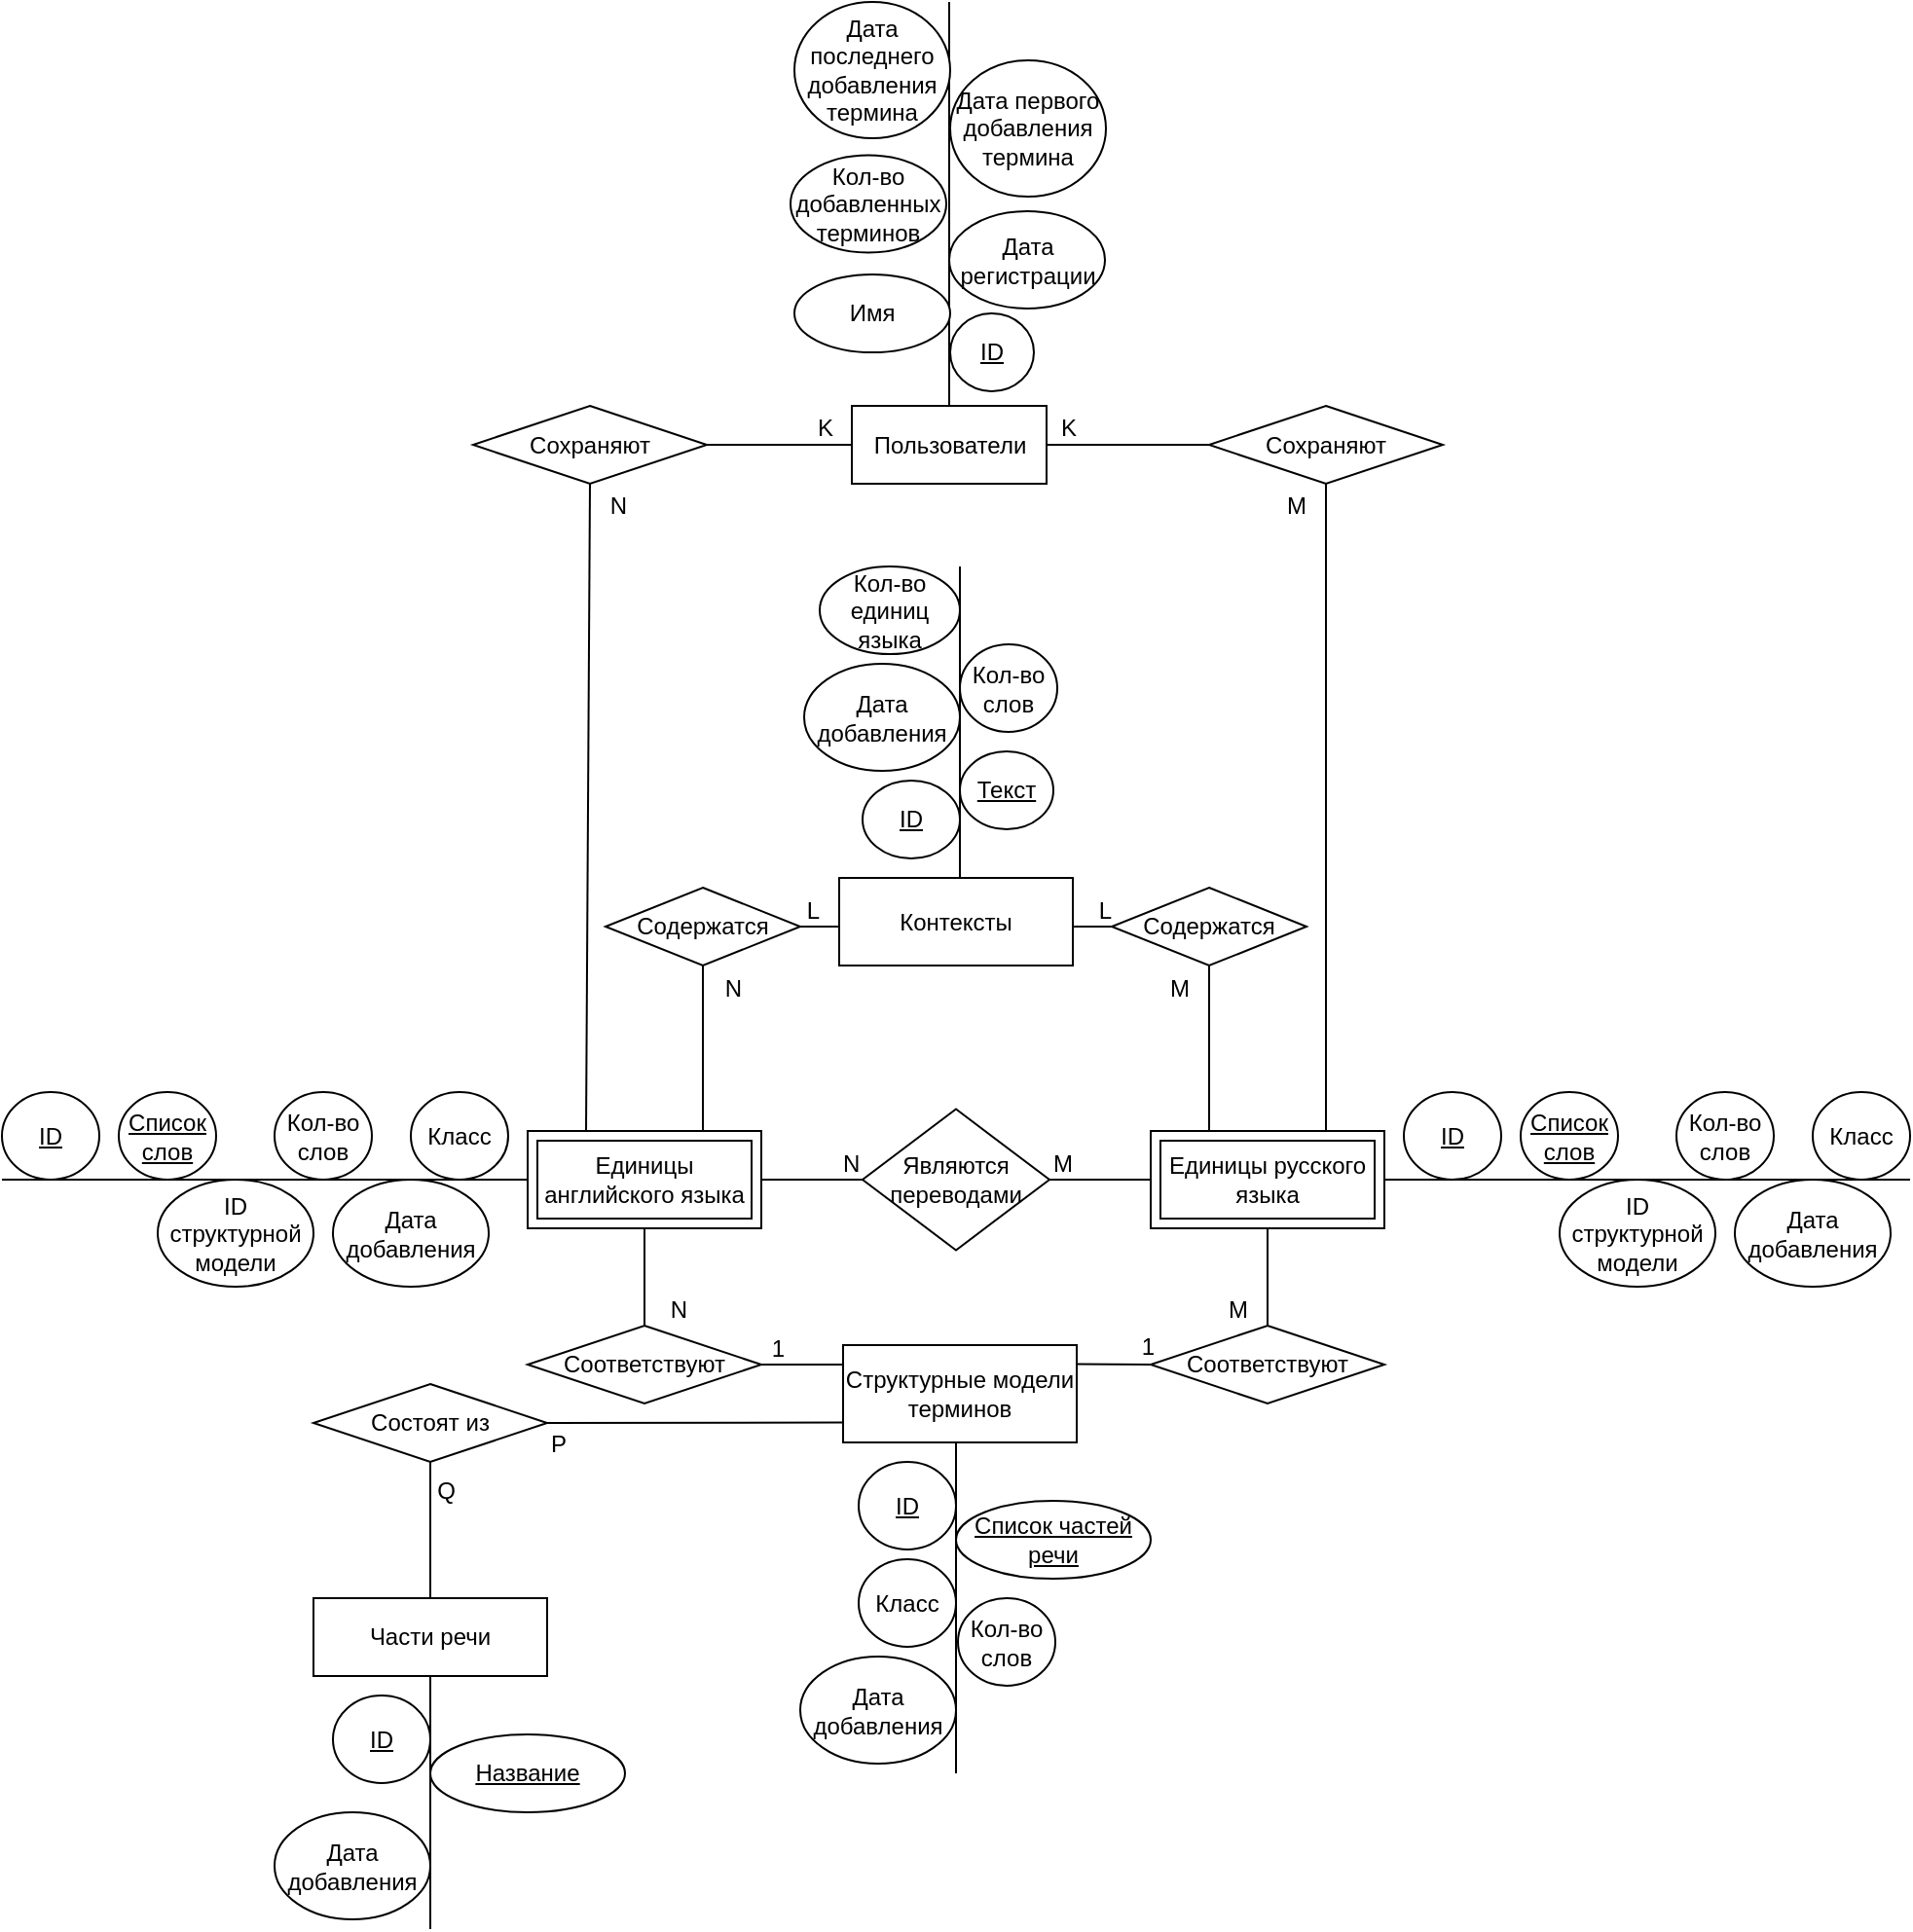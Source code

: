 <mxfile version="20.5.1" type="device"><diagram id="244mS9zNh_xSva6xnjS1" name="Страница 1"><mxGraphModel dx="2074" dy="1879" grid="1" gridSize="10" guides="1" tooltips="1" connect="1" arrows="1" fold="1" page="1" pageScale="1" pageWidth="827" pageHeight="1169" math="0" shadow="0"><root><mxCell id="0"/><mxCell id="1" parent="0"/><mxCell id="MEnZoygMXlPPVWilbi8o-1" value="Единицы английского языка" style="shape=ext;margin=3;double=1;whiteSpace=wrap;html=1;align=center;" parent="1" vertex="1"><mxGeometry x="200" y="280" width="120" height="50" as="geometry"/></mxCell><mxCell id="MEnZoygMXlPPVWilbi8o-2" value="Единицы русского языка" style="shape=ext;margin=3;double=1;whiteSpace=wrap;html=1;align=center;" parent="1" vertex="1"><mxGeometry x="520" y="280" width="120" height="50" as="geometry"/></mxCell><mxCell id="MEnZoygMXlPPVWilbi8o-4" value="Соответствуют" style="shape=rhombus;perimeter=rhombusPerimeter;whiteSpace=wrap;html=1;align=center;" parent="1" vertex="1"><mxGeometry x="200" y="380" width="120" height="40" as="geometry"/></mxCell><mxCell id="MEnZoygMXlPPVWilbi8o-9" value="Соответствуют" style="shape=rhombus;perimeter=rhombusPerimeter;whiteSpace=wrap;html=1;align=center;" parent="1" vertex="1"><mxGeometry x="520" y="380" width="120" height="40" as="geometry"/></mxCell><mxCell id="MEnZoygMXlPPVWilbi8o-14" value="" style="endArrow=none;html=1;rounded=0;exitX=1;exitY=0.5;exitDx=0;exitDy=0;exitPerimeter=0;entryX=0;entryY=0.2;entryDx=0;entryDy=0;entryPerimeter=0;" parent="1" source="MEnZoygMXlPPVWilbi8o-4" edge="1"><mxGeometry relative="1" as="geometry"><mxPoint x="320" y="419.8" as="sourcePoint"/><mxPoint x="362" y="400" as="targetPoint"/></mxGeometry></mxCell><mxCell id="MEnZoygMXlPPVWilbi8o-15" value="1" style="resizable=0;html=1;align=right;verticalAlign=bottom;" parent="MEnZoygMXlPPVWilbi8o-14" connectable="0" vertex="1"><mxGeometry x="1" relative="1" as="geometry"><mxPoint x="-30" as="offset"/></mxGeometry></mxCell><mxCell id="MEnZoygMXlPPVWilbi8o-16" value="" style="endArrow=none;html=1;rounded=0;exitX=0.5;exitY=0;exitDx=0;exitDy=0;entryX=0.5;entryY=1;entryDx=0;entryDy=0;" parent="1" source="MEnZoygMXlPPVWilbi8o-4" target="MEnZoygMXlPPVWilbi8o-1" edge="1"><mxGeometry relative="1" as="geometry"><mxPoint x="254" y="350" as="sourcePoint"/><mxPoint x="414" y="350" as="targetPoint"/></mxGeometry></mxCell><mxCell id="MEnZoygMXlPPVWilbi8o-17" value="N" style="resizable=0;html=1;align=right;verticalAlign=bottom;" parent="MEnZoygMXlPPVWilbi8o-16" connectable="0" vertex="1"><mxGeometry x="1" relative="1" as="geometry"><mxPoint x="22" y="50" as="offset"/></mxGeometry></mxCell><mxCell id="MEnZoygMXlPPVWilbi8o-18" value="" style="endArrow=none;html=1;rounded=0;entryX=0.5;entryY=1;entryDx=0;entryDy=0;exitX=0.5;exitY=0;exitDx=0;exitDy=0;" parent="1" source="MEnZoygMXlPPVWilbi8o-9" target="MEnZoygMXlPPVWilbi8o-2" edge="1"><mxGeometry relative="1" as="geometry"><mxPoint x="560" y="380" as="sourcePoint"/><mxPoint x="499.8" y="330" as="targetPoint"/></mxGeometry></mxCell><mxCell id="MEnZoygMXlPPVWilbi8o-19" value="M" style="resizable=0;html=1;align=right;verticalAlign=bottom;" parent="MEnZoygMXlPPVWilbi8o-18" connectable="0" vertex="1"><mxGeometry x="1" relative="1" as="geometry"><mxPoint x="-10" y="50" as="offset"/></mxGeometry></mxCell><mxCell id="MEnZoygMXlPPVWilbi8o-20" value="" style="endArrow=none;html=1;rounded=0;exitX=0;exitY=0.5;exitDx=0;exitDy=0;entryX=0.999;entryY=0.196;entryDx=0;entryDy=0;entryPerimeter=0;" parent="1" source="MEnZoygMXlPPVWilbi8o-9" edge="1"><mxGeometry relative="1" as="geometry"><mxPoint x="490" y="410.0" as="sourcePoint"/><mxPoint x="481.88" y="399.8" as="targetPoint"/></mxGeometry></mxCell><mxCell id="MEnZoygMXlPPVWilbi8o-21" value="1" style="resizable=0;html=1;align=right;verticalAlign=bottom;" parent="MEnZoygMXlPPVWilbi8o-20" connectable="0" vertex="1"><mxGeometry x="1" relative="1" as="geometry"><mxPoint x="40" as="offset"/></mxGeometry></mxCell><mxCell id="MEnZoygMXlPPVWilbi8o-22" value="" style="endArrow=none;html=1;rounded=0;entryX=1;entryY=0.5;entryDx=0;entryDy=0;exitX=0;exitY=0.5;exitDx=0;exitDy=0;" parent="1" source="MEnZoygMXlPPVWilbi8o-38" target="MEnZoygMXlPPVWilbi8o-1" edge="1"><mxGeometry relative="1" as="geometry"><mxPoint x="380" y="320" as="sourcePoint"/><mxPoint x="540" y="320" as="targetPoint"/></mxGeometry></mxCell><mxCell id="MEnZoygMXlPPVWilbi8o-25" value="N" style="resizable=0;html=1;align=left;verticalAlign=bottom;direction=west;" parent="1" connectable="0" vertex="1"><mxGeometry x="360" y="305" as="geometry"/></mxCell><mxCell id="MEnZoygMXlPPVWilbi8o-27" value="Пользователи" style="whiteSpace=wrap;html=1;align=center;" parent="1" vertex="1"><mxGeometry x="366.5" y="-92.5" width="100" height="40" as="geometry"/></mxCell><mxCell id="MEnZoygMXlPPVWilbi8o-28" value="Сохраняют" style="shape=rhombus;perimeter=rhombusPerimeter;whiteSpace=wrap;html=1;align=center;" parent="1" vertex="1"><mxGeometry x="172" y="-92.5" width="120" height="40" as="geometry"/></mxCell><mxCell id="MEnZoygMXlPPVWilbi8o-29" value="" style="endArrow=none;html=1;rounded=0;exitX=1;exitY=0.5;exitDx=0;exitDy=0;entryX=0;entryY=0.5;entryDx=0;entryDy=0;" parent="1" source="MEnZoygMXlPPVWilbi8o-28" target="MEnZoygMXlPPVWilbi8o-27" edge="1"><mxGeometry relative="1" as="geometry"><mxPoint x="326" y="-70.2" as="sourcePoint"/><mxPoint x="366" y="-70.2" as="targetPoint"/></mxGeometry></mxCell><mxCell id="MEnZoygMXlPPVWilbi8o-30" value="K" style="resizable=0;html=1;align=right;verticalAlign=bottom;" parent="MEnZoygMXlPPVWilbi8o-29" connectable="0" vertex="1"><mxGeometry x="1" relative="1" as="geometry"><mxPoint x="-9" as="offset"/></mxGeometry></mxCell><mxCell id="MEnZoygMXlPPVWilbi8o-31" value="" style="endArrow=none;html=1;rounded=0;entryX=0.5;entryY=1;entryDx=0;entryDy=0;exitX=0.25;exitY=0;exitDx=0;exitDy=0;" parent="1" source="MEnZoygMXlPPVWilbi8o-1" target="MEnZoygMXlPPVWilbi8o-28" edge="1"><mxGeometry relative="1" as="geometry"><mxPoint x="220" y="260" as="sourcePoint"/><mxPoint x="270" y="200" as="targetPoint"/></mxGeometry></mxCell><mxCell id="MEnZoygMXlPPVWilbi8o-32" value="N" style="resizable=0;html=1;align=right;verticalAlign=bottom;" parent="MEnZoygMXlPPVWilbi8o-31" connectable="0" vertex="1"><mxGeometry x="1" relative="1" as="geometry"><mxPoint x="20" y="20" as="offset"/></mxGeometry></mxCell><mxCell id="MEnZoygMXlPPVWilbi8o-33" value="Сохраняют" style="shape=rhombus;perimeter=rhombusPerimeter;whiteSpace=wrap;html=1;align=center;" parent="1" vertex="1"><mxGeometry x="550" y="-92.5" width="120" height="40" as="geometry"/></mxCell><mxCell id="MEnZoygMXlPPVWilbi8o-34" value="" style="endArrow=none;html=1;rounded=0;exitX=0;exitY=0.5;exitDx=0;exitDy=0;entryX=1;entryY=0.5;entryDx=0;entryDy=0;" parent="1" source="MEnZoygMXlPPVWilbi8o-33" target="MEnZoygMXlPPVWilbi8o-27" edge="1"><mxGeometry relative="1" as="geometry"><mxPoint x="502" as="sourcePoint"/><mxPoint x="546" as="targetPoint"/></mxGeometry></mxCell><mxCell id="MEnZoygMXlPPVWilbi8o-35" value="K" style="resizable=0;html=1;align=right;verticalAlign=bottom;" parent="MEnZoygMXlPPVWilbi8o-34" connectable="0" vertex="1"><mxGeometry x="1" relative="1" as="geometry"><mxPoint x="16" as="offset"/></mxGeometry></mxCell><mxCell id="MEnZoygMXlPPVWilbi8o-36" value="" style="endArrow=none;html=1;rounded=0;entryX=0.5;entryY=1;entryDx=0;entryDy=0;exitX=0.75;exitY=0;exitDx=0;exitDy=0;" parent="1" source="MEnZoygMXlPPVWilbi8o-2" target="MEnZoygMXlPPVWilbi8o-33" edge="1"><mxGeometry relative="1" as="geometry"><mxPoint x="560" y="280" as="sourcePoint"/><mxPoint x="560" y="160" as="targetPoint"/></mxGeometry></mxCell><mxCell id="MEnZoygMXlPPVWilbi8o-37" value="M" style="resizable=0;html=1;align=right;verticalAlign=bottom;" parent="MEnZoygMXlPPVWilbi8o-36" connectable="0" vertex="1"><mxGeometry x="1" relative="1" as="geometry"><mxPoint x="-10" y="20" as="offset"/></mxGeometry></mxCell><mxCell id="MEnZoygMXlPPVWilbi8o-38" value="Являются переводами" style="shape=rhombus;perimeter=rhombusPerimeter;whiteSpace=wrap;html=1;align=center;" parent="1" vertex="1"><mxGeometry x="372" y="268.75" width="96" height="72.5" as="geometry"/></mxCell><mxCell id="MEnZoygMXlPPVWilbi8o-42" value="" style="endArrow=none;html=1;rounded=0;exitX=0;exitY=0.5;exitDx=0;exitDy=0;entryX=1;entryY=0.5;entryDx=0;entryDy=0;" parent="1" source="MEnZoygMXlPPVWilbi8o-2" target="MEnZoygMXlPPVWilbi8o-38" edge="1"><mxGeometry relative="1" as="geometry"><mxPoint x="530" y="150" as="sourcePoint"/><mxPoint x="474" y="150" as="targetPoint"/></mxGeometry></mxCell><mxCell id="MEnZoygMXlPPVWilbi8o-43" value="M" style="resizable=0;html=1;align=right;verticalAlign=bottom;" parent="MEnZoygMXlPPVWilbi8o-42" connectable="0" vertex="1"><mxGeometry x="1" relative="1" as="geometry"><mxPoint x="12" as="offset"/></mxGeometry></mxCell><mxCell id="MEnZoygMXlPPVWilbi8o-44" value="" style="line;strokeWidth=1;rotatable=0;dashed=0;labelPosition=right;align=left;verticalAlign=middle;spacingTop=0;spacingLeft=6;points=[];portConstraint=eastwest;direction=south;" parent="1" vertex="1"><mxGeometry x="415" y="440" width="10" height="170" as="geometry"/></mxCell><mxCell id="MEnZoygMXlPPVWilbi8o-45" value="Список частей речи" style="ellipse;whiteSpace=wrap;html=1;align=center;fontStyle=4;" parent="1" vertex="1"><mxGeometry x="420" y="470" width="100" height="40" as="geometry"/></mxCell><mxCell id="MEnZoygMXlPPVWilbi8o-47" value="" style="line;strokeWidth=1;rotatable=0;dashed=0;labelPosition=right;align=left;verticalAlign=middle;spacingTop=0;spacingLeft=6;points=[];portConstraint=eastwest;direction=west;" parent="1" vertex="1"><mxGeometry x="-70" y="300" width="270" height="10" as="geometry"/></mxCell><mxCell id="MEnZoygMXlPPVWilbi8o-48" value="Список слов" style="ellipse;whiteSpace=wrap;html=1;align=center;fontStyle=4;direction=south;" parent="1" vertex="1"><mxGeometry x="-10" y="260" width="50" height="45" as="geometry"/></mxCell><mxCell id="MEnZoygMXlPPVWilbi8o-50" value="Кол-во&lt;br&gt;слов" style="ellipse;whiteSpace=wrap;html=1;align=center;" parent="1" vertex="1"><mxGeometry x="70" y="260" width="50" height="45" as="geometry"/></mxCell><mxCell id="MEnZoygMXlPPVWilbi8o-51" value="ID структурной&lt;br&gt;модели" style="ellipse;whiteSpace=wrap;html=1;align=center;" parent="1" vertex="1"><mxGeometry x="10" y="305" width="80" height="55" as="geometry"/></mxCell><mxCell id="MEnZoygMXlPPVWilbi8o-56" value="" style="line;strokeWidth=1;rotatable=0;dashed=0;labelPosition=right;align=left;verticalAlign=middle;spacingTop=0;spacingLeft=6;points=[];portConstraint=eastwest;direction=south;" parent="1" vertex="1"><mxGeometry x="411.5" y="-300" width="10" height="207.5" as="geometry"/></mxCell><mxCell id="MEnZoygMXlPPVWilbi8o-57" value="ID" style="ellipse;whiteSpace=wrap;html=1;align=center;fontStyle=4;" parent="1" vertex="1"><mxGeometry x="417" y="-140" width="43" height="40" as="geometry"/></mxCell><mxCell id="MEnZoygMXlPPVWilbi8o-60" value="ID" style="ellipse;whiteSpace=wrap;html=1;align=center;fontStyle=4;" parent="1" vertex="1"><mxGeometry x="370" y="450" width="50" height="45" as="geometry"/></mxCell><mxCell id="MEnZoygMXlPPVWilbi8o-62" value="Содержатся" style="shape=rhombus;perimeter=rhombusPerimeter;whiteSpace=wrap;html=1;align=center;" parent="1" vertex="1"><mxGeometry x="240" y="155" width="100" height="40" as="geometry"/></mxCell><mxCell id="MEnZoygMXlPPVWilbi8o-63" value="" style="endArrow=none;html=1;rounded=0;exitX=1;exitY=0.5;exitDx=0;exitDy=0;entryX=0;entryY=0.5;entryDx=0;entryDy=0;" parent="1" source="MEnZoygMXlPPVWilbi8o-62" edge="1"><mxGeometry relative="1" as="geometry"><mxPoint x="394" y="79.8" as="sourcePoint"/><mxPoint x="360" y="175" as="targetPoint"/></mxGeometry></mxCell><mxCell id="MEnZoygMXlPPVWilbi8o-64" value="L" style="resizable=0;html=1;align=right;verticalAlign=bottom;" parent="MEnZoygMXlPPVWilbi8o-63" connectable="0" vertex="1"><mxGeometry x="1" relative="1" as="geometry"><mxPoint x="-10" as="offset"/></mxGeometry></mxCell><mxCell id="MEnZoygMXlPPVWilbi8o-65" value="" style="endArrow=none;html=1;rounded=0;entryX=0.5;entryY=1;entryDx=0;entryDy=0;exitX=0.75;exitY=0;exitDx=0;exitDy=0;" parent="1" source="MEnZoygMXlPPVWilbi8o-1" target="MEnZoygMXlPPVWilbi8o-62" edge="1"><mxGeometry relative="1" as="geometry"><mxPoint x="310" y="260" as="sourcePoint"/><mxPoint x="340" y="310" as="targetPoint"/></mxGeometry></mxCell><mxCell id="MEnZoygMXlPPVWilbi8o-66" value="N" style="resizable=0;html=1;align=right;verticalAlign=bottom;" parent="MEnZoygMXlPPVWilbi8o-65" connectable="0" vertex="1"><mxGeometry x="1" relative="1" as="geometry"><mxPoint x="20" y="20" as="offset"/></mxGeometry></mxCell><mxCell id="MEnZoygMXlPPVWilbi8o-67" value="Содержатся" style="shape=rhombus;perimeter=rhombusPerimeter;whiteSpace=wrap;html=1;align=center;" parent="1" vertex="1"><mxGeometry x="500" y="155" width="100" height="40" as="geometry"/></mxCell><mxCell id="MEnZoygMXlPPVWilbi8o-68" value="" style="endArrow=none;html=1;rounded=0;exitX=0;exitY=0.5;exitDx=0;exitDy=0;entryX=1;entryY=0.5;entryDx=0;entryDy=0;" parent="1" source="MEnZoygMXlPPVWilbi8o-67" edge="1"><mxGeometry relative="1" as="geometry"><mxPoint x="644" y="79.8" as="sourcePoint"/><mxPoint x="480" y="175" as="targetPoint"/></mxGeometry></mxCell><mxCell id="MEnZoygMXlPPVWilbi8o-69" value="L" style="resizable=0;html=1;align=right;verticalAlign=bottom;" parent="MEnZoygMXlPPVWilbi8o-68" connectable="0" vertex="1"><mxGeometry x="1" relative="1" as="geometry"><mxPoint x="20" as="offset"/></mxGeometry></mxCell><mxCell id="MEnZoygMXlPPVWilbi8o-70" value="" style="endArrow=none;html=1;rounded=0;entryX=0.5;entryY=1;entryDx=0;entryDy=0;exitX=0.25;exitY=0;exitDx=0;exitDy=0;" parent="1" source="MEnZoygMXlPPVWilbi8o-2" target="MEnZoygMXlPPVWilbi8o-67" edge="1"><mxGeometry relative="1" as="geometry"><mxPoint x="540" y="280" as="sourcePoint"/><mxPoint x="590" y="310" as="targetPoint"/></mxGeometry></mxCell><mxCell id="MEnZoygMXlPPVWilbi8o-71" value="M" style="resizable=0;html=1;align=right;verticalAlign=bottom;" parent="MEnZoygMXlPPVWilbi8o-70" connectable="0" vertex="1"><mxGeometry x="1" relative="1" as="geometry"><mxPoint x="-10" y="20" as="offset"/></mxGeometry></mxCell><mxCell id="MEnZoygMXlPPVWilbi8o-72" value="" style="line;strokeWidth=1;rotatable=0;dashed=0;labelPosition=right;align=left;verticalAlign=middle;spacingTop=0;spacingLeft=6;points=[];portConstraint=eastwest;direction=south;" parent="1" vertex="1"><mxGeometry x="417" y="-10" width="10" height="160" as="geometry"/></mxCell><mxCell id="MEnZoygMXlPPVWilbi8o-73" value="Текст" style="ellipse;whiteSpace=wrap;html=1;align=center;fontStyle=4;" parent="1" vertex="1"><mxGeometry x="422" y="85" width="48" height="40" as="geometry"/></mxCell><mxCell id="MEnZoygMXlPPVWilbi8o-74" value="ID" style="ellipse;whiteSpace=wrap;html=1;align=center;fontStyle=4;" parent="1" vertex="1"><mxGeometry x="372" y="100" width="50" height="40" as="geometry"/></mxCell><mxCell id="MEnZoygMXlPPVWilbi8o-75" value="ID" style="ellipse;whiteSpace=wrap;html=1;align=center;fontStyle=4;direction=south;" parent="1" vertex="1"><mxGeometry x="-70" y="260" width="50" height="45" as="geometry"/></mxCell><mxCell id="MEnZoygMXlPPVWilbi8o-76" value="Кол-во&lt;br&gt;слов" style="ellipse;whiteSpace=wrap;html=1;align=center;" parent="1" vertex="1"><mxGeometry x="421" y="520" width="50" height="45" as="geometry"/></mxCell><mxCell id="MEnZoygMXlPPVWilbi8o-77" value="Кол-во&lt;br&gt;добавленных терминов" style="ellipse;whiteSpace=wrap;html=1;align=center;" parent="1" vertex="1"><mxGeometry x="335" y="-221.25" width="80" height="50" as="geometry"/></mxCell><mxCell id="MEnZoygMXlPPVWilbi8o-79" value="Дата регистрации" style="ellipse;whiteSpace=wrap;html=1;align=center;" parent="1" vertex="1"><mxGeometry x="416.5" y="-192.5" width="80" height="50" as="geometry"/></mxCell><mxCell id="MEnZoygMXlPPVWilbi8o-80" value="Дата последнего добавления термина" style="ellipse;whiteSpace=wrap;html=1;align=center;" parent="1" vertex="1"><mxGeometry x="337" y="-300" width="80" height="70" as="geometry"/></mxCell><mxCell id="MEnZoygMXlPPVWilbi8o-81" value="Дата добавления" style="ellipse;whiteSpace=wrap;html=1;align=center;" parent="1" vertex="1"><mxGeometry x="100" y="305" width="80" height="55" as="geometry"/></mxCell><mxCell id="MEnZoygMXlPPVWilbi8o-82" value="Дата добавления" style="ellipse;whiteSpace=wrap;html=1;align=center;" parent="1" vertex="1"><mxGeometry x="342" y="40" width="80" height="55" as="geometry"/></mxCell><mxCell id="MEnZoygMXlPPVWilbi8o-84" value="Кол-во&lt;br&gt;слов" style="ellipse;whiteSpace=wrap;html=1;align=center;" parent="1" vertex="1"><mxGeometry x="422" y="30" width="50" height="45" as="geometry"/></mxCell><mxCell id="MEnZoygMXlPPVWilbi8o-85" value="Кол-во&lt;br&gt;единиц языка" style="ellipse;whiteSpace=wrap;html=1;align=center;" parent="1" vertex="1"><mxGeometry x="350" y="-10" width="72" height="45" as="geometry"/></mxCell><mxCell id="b_QlDgpn11V66arvJ2R6-1" value="Дата первого добавления термина" style="ellipse;whiteSpace=wrap;html=1;align=center;" parent="1" vertex="1"><mxGeometry x="417" y="-270" width="80" height="70" as="geometry"/></mxCell><mxCell id="b_QlDgpn11V66arvJ2R6-2" value="Класс" style="ellipse;whiteSpace=wrap;html=1;align=center;" parent="1" vertex="1"><mxGeometry x="370" y="500" width="50" height="45" as="geometry"/></mxCell><mxCell id="b_QlDgpn11V66arvJ2R6-3" value="Класс" style="ellipse;whiteSpace=wrap;html=1;align=center;" parent="1" vertex="1"><mxGeometry x="140" y="260" width="50" height="45" as="geometry"/></mxCell><mxCell id="b_QlDgpn11V66arvJ2R6-4" value="" style="line;strokeWidth=1;rotatable=0;dashed=0;labelPosition=right;align=left;verticalAlign=middle;spacingTop=0;spacingLeft=6;points=[];portConstraint=eastwest;direction=west;" parent="1" vertex="1"><mxGeometry x="640" y="300" width="270" height="10" as="geometry"/></mxCell><mxCell id="b_QlDgpn11V66arvJ2R6-5" value="Список слов" style="ellipse;whiteSpace=wrap;html=1;align=center;fontStyle=4;direction=south;" parent="1" vertex="1"><mxGeometry x="710" y="260" width="50" height="45" as="geometry"/></mxCell><mxCell id="b_QlDgpn11V66arvJ2R6-7" value="Кол-во&lt;br&gt;слов" style="ellipse;whiteSpace=wrap;html=1;align=center;" parent="1" vertex="1"><mxGeometry x="790" y="260" width="50" height="45" as="geometry"/></mxCell><mxCell id="b_QlDgpn11V66arvJ2R6-8" value="ID структурной&lt;br&gt;модели" style="ellipse;whiteSpace=wrap;html=1;align=center;" parent="1" vertex="1"><mxGeometry x="730" y="305" width="80" height="55" as="geometry"/></mxCell><mxCell id="b_QlDgpn11V66arvJ2R6-9" value="ID" style="ellipse;whiteSpace=wrap;html=1;align=center;fontStyle=4;direction=south;" parent="1" vertex="1"><mxGeometry x="650" y="260" width="50" height="45" as="geometry"/></mxCell><mxCell id="b_QlDgpn11V66arvJ2R6-10" value="Дата добавления" style="ellipse;whiteSpace=wrap;html=1;align=center;" parent="1" vertex="1"><mxGeometry x="820" y="305" width="80" height="55" as="geometry"/></mxCell><mxCell id="b_QlDgpn11V66arvJ2R6-11" value="Класс" style="ellipse;whiteSpace=wrap;html=1;align=center;" parent="1" vertex="1"><mxGeometry x="860" y="260" width="50" height="45" as="geometry"/></mxCell><mxCell id="b_QlDgpn11V66arvJ2R6-20" value="Части речи" style="whiteSpace=wrap;html=1;align=center;" parent="1" vertex="1"><mxGeometry x="90" y="520" width="120" height="40" as="geometry"/></mxCell><mxCell id="b_QlDgpn11V66arvJ2R6-27" value="" style="line;strokeWidth=1;rotatable=0;dashed=0;labelPosition=right;align=left;verticalAlign=middle;spacingTop=0;spacingLeft=6;points=[];portConstraint=eastwest;direction=south;" parent="1" vertex="1"><mxGeometry x="145" y="560" width="10" height="130" as="geometry"/></mxCell><mxCell id="b_QlDgpn11V66arvJ2R6-28" value="Название" style="ellipse;whiteSpace=wrap;html=1;align=center;fontStyle=4;" parent="1" vertex="1"><mxGeometry x="150" y="590" width="100" height="40" as="geometry"/></mxCell><mxCell id="b_QlDgpn11V66arvJ2R6-29" value="ID" style="ellipse;whiteSpace=wrap;html=1;align=center;fontStyle=4;" parent="1" vertex="1"><mxGeometry x="100" y="570" width="50" height="45" as="geometry"/></mxCell><mxCell id="b_QlDgpn11V66arvJ2R6-32" value="Состоят из" style="shape=rhombus;perimeter=rhombusPerimeter;whiteSpace=wrap;html=1;align=center;" parent="1" vertex="1"><mxGeometry x="90" y="410" width="120" height="40" as="geometry"/></mxCell><mxCell id="b_QlDgpn11V66arvJ2R6-34" value="" style="endArrow=none;html=1;rounded=0;exitX=1;exitY=0.5;exitDx=0;exitDy=0;entryX=-0.003;entryY=0.796;entryDx=0;entryDy=0;entryPerimeter=0;" parent="1" source="b_QlDgpn11V66arvJ2R6-32" edge="1"><mxGeometry relative="1" as="geometry"><mxPoint x="225.0" y="429.66" as="sourcePoint"/><mxPoint x="361.64" y="429.8" as="targetPoint"/></mxGeometry></mxCell><mxCell id="b_QlDgpn11V66arvJ2R6-35" value="P" style="resizable=0;html=1;align=right;verticalAlign=bottom;" parent="b_QlDgpn11V66arvJ2R6-34" connectable="0" vertex="1"><mxGeometry x="1" relative="1" as="geometry"><mxPoint x="-141" y="20" as="offset"/></mxGeometry></mxCell><mxCell id="b_QlDgpn11V66arvJ2R6-36" value="" style="endArrow=none;html=1;rounded=0;exitX=0.5;exitY=0;exitDx=0;exitDy=0;entryX=0.5;entryY=1;entryDx=0;entryDy=0;" parent="1" source="b_QlDgpn11V66arvJ2R6-20" target="b_QlDgpn11V66arvJ2R6-32" edge="1"><mxGeometry relative="1" as="geometry"><mxPoint x="270" y="390" as="sourcePoint"/><mxPoint x="270" y="340" as="targetPoint"/></mxGeometry></mxCell><mxCell id="b_QlDgpn11V66arvJ2R6-37" value="Q" style="resizable=0;html=1;align=right;verticalAlign=bottom;" parent="b_QlDgpn11V66arvJ2R6-36" connectable="0" vertex="1"><mxGeometry x="1" relative="1" as="geometry"><mxPoint x="13" y="23" as="offset"/></mxGeometry></mxCell><mxCell id="b_QlDgpn11V66arvJ2R6-38" value="Дата добавления" style="ellipse;whiteSpace=wrap;html=1;align=center;" parent="1" vertex="1"><mxGeometry x="340" y="550" width="80" height="55" as="geometry"/></mxCell><mxCell id="b_QlDgpn11V66arvJ2R6-39" value="Дата добавления" style="ellipse;whiteSpace=wrap;html=1;align=center;" parent="1" vertex="1"><mxGeometry x="70" y="630" width="80" height="55" as="geometry"/></mxCell><mxCell id="82KKWr9Kmz71Q_NBfK_r-1" value="Имя" style="ellipse;whiteSpace=wrap;html=1;align=center;" parent="1" vertex="1"><mxGeometry x="337" y="-160" width="80" height="40" as="geometry"/></mxCell><mxCell id="M82gKQGlILqdqzGqi8Oo-1" value="Контексты" style="whiteSpace=wrap;html=1;align=center;" parent="1" vertex="1"><mxGeometry x="360" y="150" width="120" height="45" as="geometry"/></mxCell><mxCell id="M82gKQGlILqdqzGqi8Oo-3" value="Структурные модели терминов" style="whiteSpace=wrap;html=1;align=center;" parent="1" vertex="1"><mxGeometry x="362" y="390" width="120" height="50" as="geometry"/></mxCell></root></mxGraphModel></diagram></mxfile>